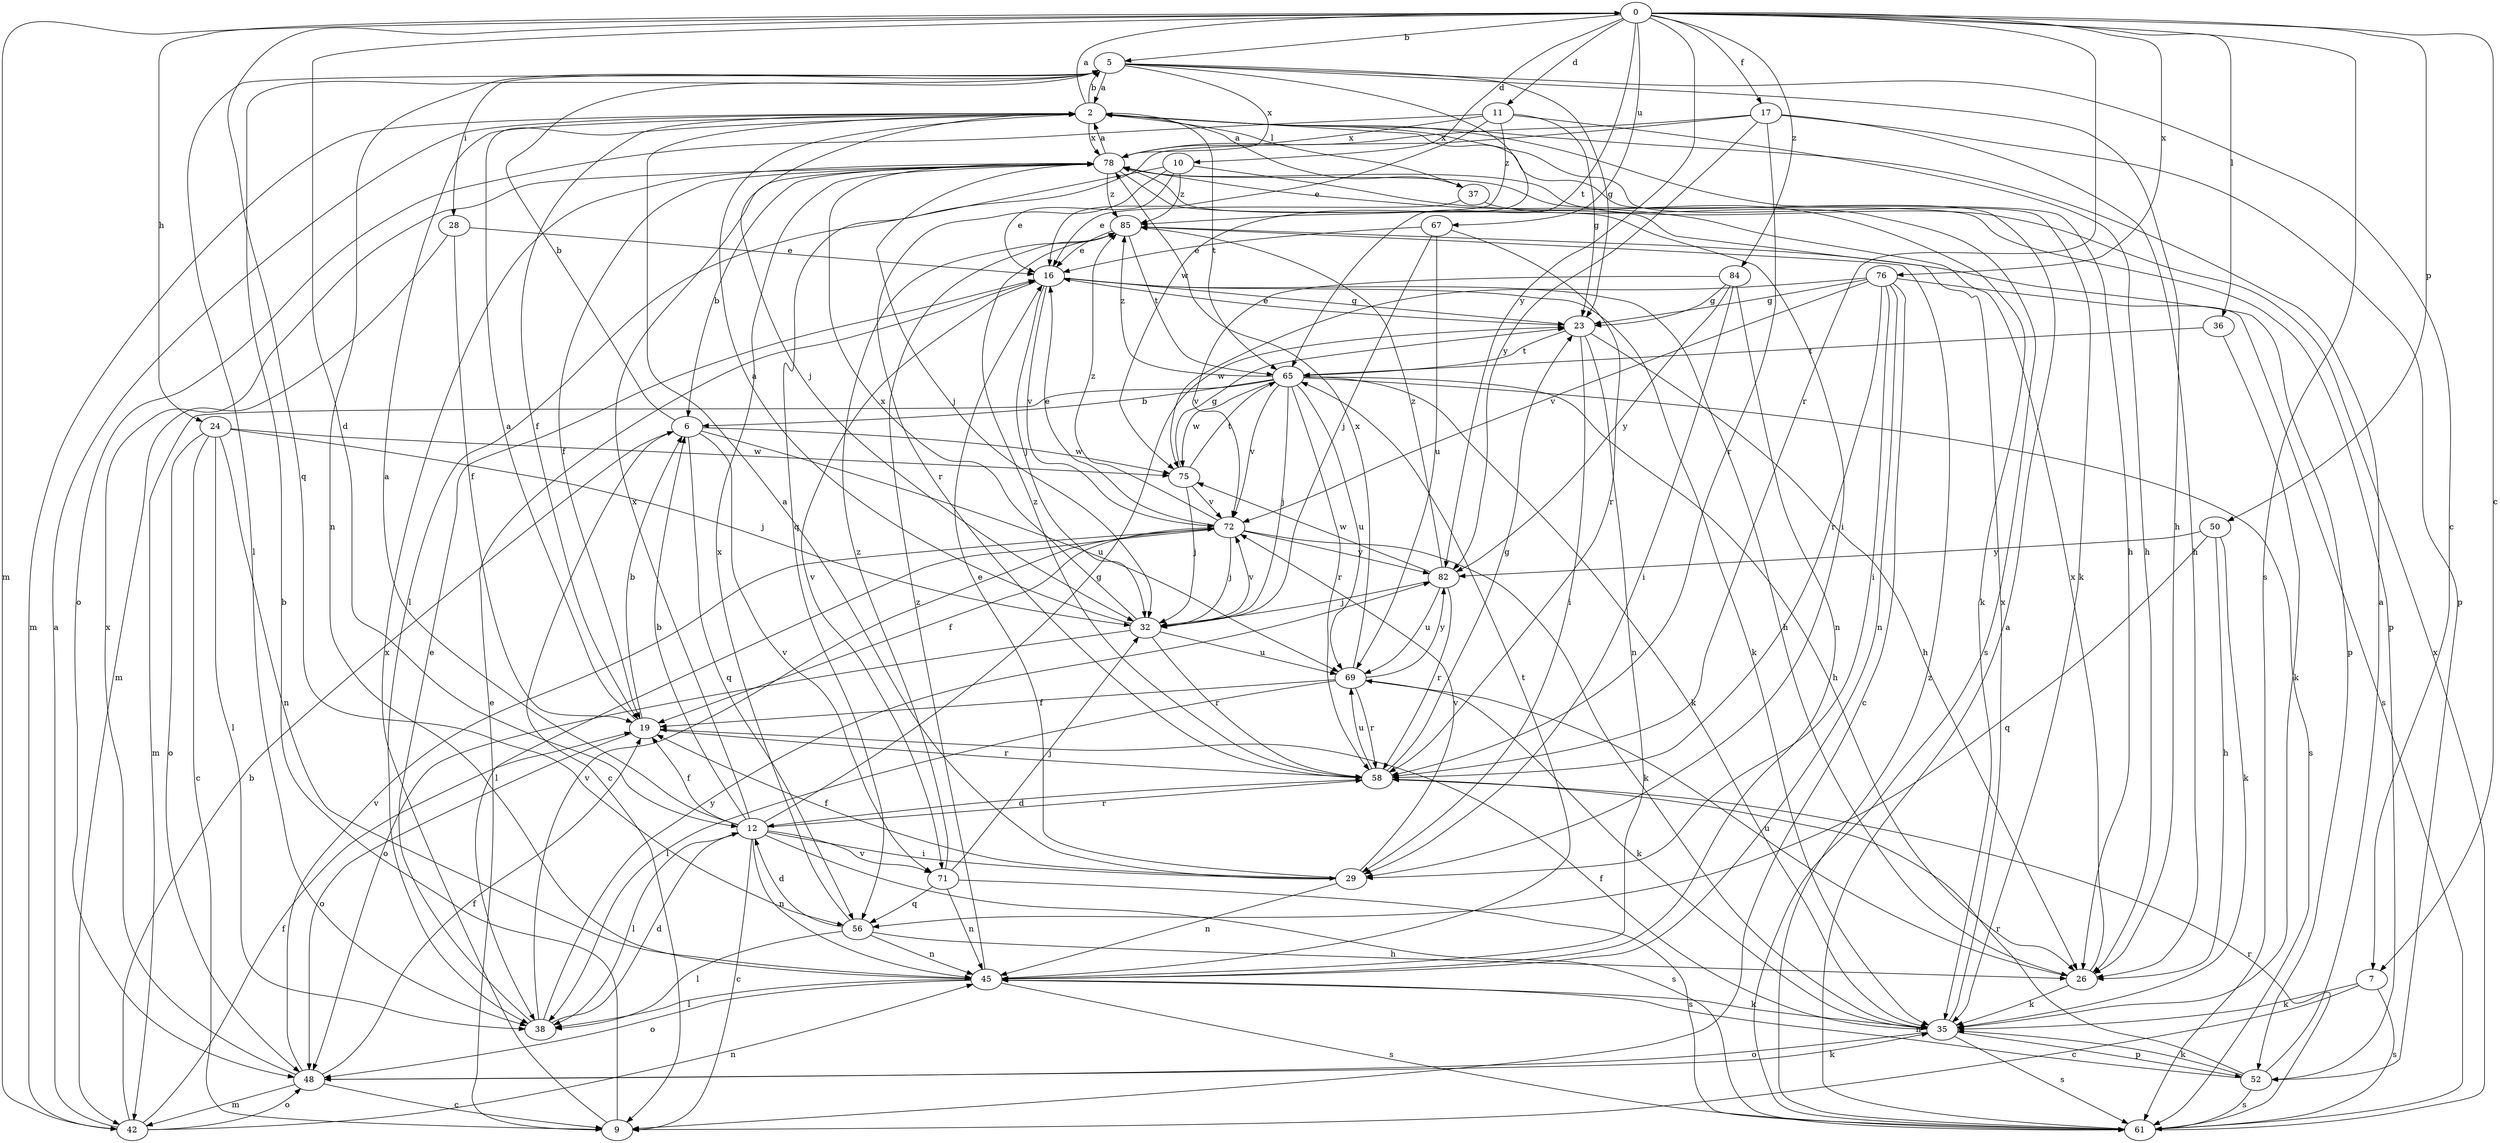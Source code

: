 strict digraph  {
0;
2;
5;
6;
7;
9;
10;
11;
12;
16;
17;
19;
23;
24;
26;
28;
29;
32;
35;
36;
37;
38;
42;
45;
48;
50;
52;
56;
58;
61;
65;
67;
69;
71;
72;
75;
76;
78;
82;
84;
85;
0 -> 5  [label=b];
0 -> 7  [label=c];
0 -> 10  [label=d];
0 -> 11  [label=d];
0 -> 12  [label=d];
0 -> 17  [label=f];
0 -> 24  [label=h];
0 -> 36  [label=l];
0 -> 42  [label=m];
0 -> 50  [label=p];
0 -> 56  [label=q];
0 -> 58  [label=r];
0 -> 61  [label=s];
0 -> 65  [label=t];
0 -> 67  [label=u];
0 -> 76  [label=x];
0 -> 82  [label=y];
0 -> 84  [label=z];
2 -> 0  [label=a];
2 -> 5  [label=b];
2 -> 19  [label=f];
2 -> 26  [label=h];
2 -> 32  [label=j];
2 -> 35  [label=k];
2 -> 37  [label=l];
2 -> 42  [label=m];
2 -> 65  [label=t];
2 -> 78  [label=x];
5 -> 2  [label=a];
5 -> 7  [label=c];
5 -> 23  [label=g];
5 -> 26  [label=h];
5 -> 28  [label=i];
5 -> 38  [label=l];
5 -> 45  [label=n];
5 -> 75  [label=w];
5 -> 78  [label=x];
6 -> 5  [label=b];
6 -> 9  [label=c];
6 -> 56  [label=q];
6 -> 69  [label=u];
6 -> 71  [label=v];
6 -> 75  [label=w];
7 -> 9  [label=c];
7 -> 35  [label=k];
7 -> 61  [label=s];
9 -> 5  [label=b];
9 -> 16  [label=e];
9 -> 78  [label=x];
10 -> 16  [label=e];
10 -> 35  [label=k];
10 -> 38  [label=l];
10 -> 58  [label=r];
10 -> 85  [label=z];
11 -> 16  [label=e];
11 -> 23  [label=g];
11 -> 26  [label=h];
11 -> 48  [label=o];
11 -> 78  [label=x];
11 -> 85  [label=z];
12 -> 2  [label=a];
12 -> 6  [label=b];
12 -> 9  [label=c];
12 -> 19  [label=f];
12 -> 23  [label=g];
12 -> 29  [label=i];
12 -> 38  [label=l];
12 -> 45  [label=n];
12 -> 58  [label=r];
12 -> 61  [label=s];
12 -> 71  [label=v];
12 -> 78  [label=x];
16 -> 23  [label=g];
16 -> 26  [label=h];
16 -> 32  [label=j];
16 -> 35  [label=k];
16 -> 71  [label=v];
16 -> 72  [label=v];
17 -> 26  [label=h];
17 -> 52  [label=p];
17 -> 56  [label=q];
17 -> 58  [label=r];
17 -> 78  [label=x];
17 -> 82  [label=y];
19 -> 2  [label=a];
19 -> 6  [label=b];
19 -> 48  [label=o];
19 -> 58  [label=r];
23 -> 16  [label=e];
23 -> 26  [label=h];
23 -> 29  [label=i];
23 -> 45  [label=n];
23 -> 65  [label=t];
24 -> 9  [label=c];
24 -> 32  [label=j];
24 -> 38  [label=l];
24 -> 45  [label=n];
24 -> 48  [label=o];
24 -> 75  [label=w];
26 -> 35  [label=k];
26 -> 69  [label=u];
26 -> 78  [label=x];
28 -> 16  [label=e];
28 -> 19  [label=f];
28 -> 42  [label=m];
29 -> 2  [label=a];
29 -> 16  [label=e];
29 -> 19  [label=f];
29 -> 45  [label=n];
29 -> 72  [label=v];
32 -> 2  [label=a];
32 -> 48  [label=o];
32 -> 58  [label=r];
32 -> 69  [label=u];
32 -> 72  [label=v];
32 -> 78  [label=x];
35 -> 19  [label=f];
35 -> 48  [label=o];
35 -> 52  [label=p];
35 -> 61  [label=s];
35 -> 78  [label=x];
36 -> 35  [label=k];
36 -> 65  [label=t];
37 -> 2  [label=a];
37 -> 16  [label=e];
37 -> 61  [label=s];
38 -> 12  [label=d];
38 -> 16  [label=e];
38 -> 72  [label=v];
38 -> 82  [label=y];
42 -> 2  [label=a];
42 -> 6  [label=b];
42 -> 19  [label=f];
42 -> 45  [label=n];
42 -> 48  [label=o];
45 -> 35  [label=k];
45 -> 38  [label=l];
45 -> 48  [label=o];
45 -> 61  [label=s];
45 -> 65  [label=t];
45 -> 85  [label=z];
48 -> 9  [label=c];
48 -> 19  [label=f];
48 -> 35  [label=k];
48 -> 42  [label=m];
48 -> 72  [label=v];
48 -> 78  [label=x];
50 -> 26  [label=h];
50 -> 35  [label=k];
50 -> 56  [label=q];
50 -> 82  [label=y];
52 -> 2  [label=a];
52 -> 35  [label=k];
52 -> 45  [label=n];
52 -> 58  [label=r];
52 -> 61  [label=s];
56 -> 12  [label=d];
56 -> 26  [label=h];
56 -> 38  [label=l];
56 -> 45  [label=n];
56 -> 78  [label=x];
58 -> 12  [label=d];
58 -> 23  [label=g];
58 -> 69  [label=u];
58 -> 85  [label=z];
61 -> 2  [label=a];
61 -> 58  [label=r];
61 -> 78  [label=x];
61 -> 85  [label=z];
65 -> 6  [label=b];
65 -> 26  [label=h];
65 -> 32  [label=j];
65 -> 35  [label=k];
65 -> 42  [label=m];
65 -> 58  [label=r];
65 -> 61  [label=s];
65 -> 69  [label=u];
65 -> 72  [label=v];
65 -> 75  [label=w];
65 -> 85  [label=z];
67 -> 16  [label=e];
67 -> 32  [label=j];
67 -> 58  [label=r];
67 -> 69  [label=u];
69 -> 19  [label=f];
69 -> 35  [label=k];
69 -> 38  [label=l];
69 -> 58  [label=r];
69 -> 78  [label=x];
69 -> 82  [label=y];
71 -> 32  [label=j];
71 -> 45  [label=n];
71 -> 56  [label=q];
71 -> 61  [label=s];
71 -> 85  [label=z];
72 -> 16  [label=e];
72 -> 19  [label=f];
72 -> 32  [label=j];
72 -> 35  [label=k];
72 -> 38  [label=l];
72 -> 82  [label=y];
72 -> 85  [label=z];
75 -> 23  [label=g];
75 -> 32  [label=j];
75 -> 65  [label=t];
75 -> 72  [label=v];
76 -> 9  [label=c];
76 -> 23  [label=g];
76 -> 29  [label=i];
76 -> 45  [label=n];
76 -> 58  [label=r];
76 -> 61  [label=s];
76 -> 72  [label=v];
76 -> 75  [label=w];
78 -> 2  [label=a];
78 -> 6  [label=b];
78 -> 19  [label=f];
78 -> 29  [label=i];
78 -> 32  [label=j];
78 -> 52  [label=p];
78 -> 85  [label=z];
82 -> 32  [label=j];
82 -> 58  [label=r];
82 -> 69  [label=u];
82 -> 75  [label=w];
82 -> 85  [label=z];
84 -> 23  [label=g];
84 -> 29  [label=i];
84 -> 45  [label=n];
84 -> 72  [label=v];
84 -> 82  [label=y];
85 -> 16  [label=e];
85 -> 52  [label=p];
85 -> 65  [label=t];
}
